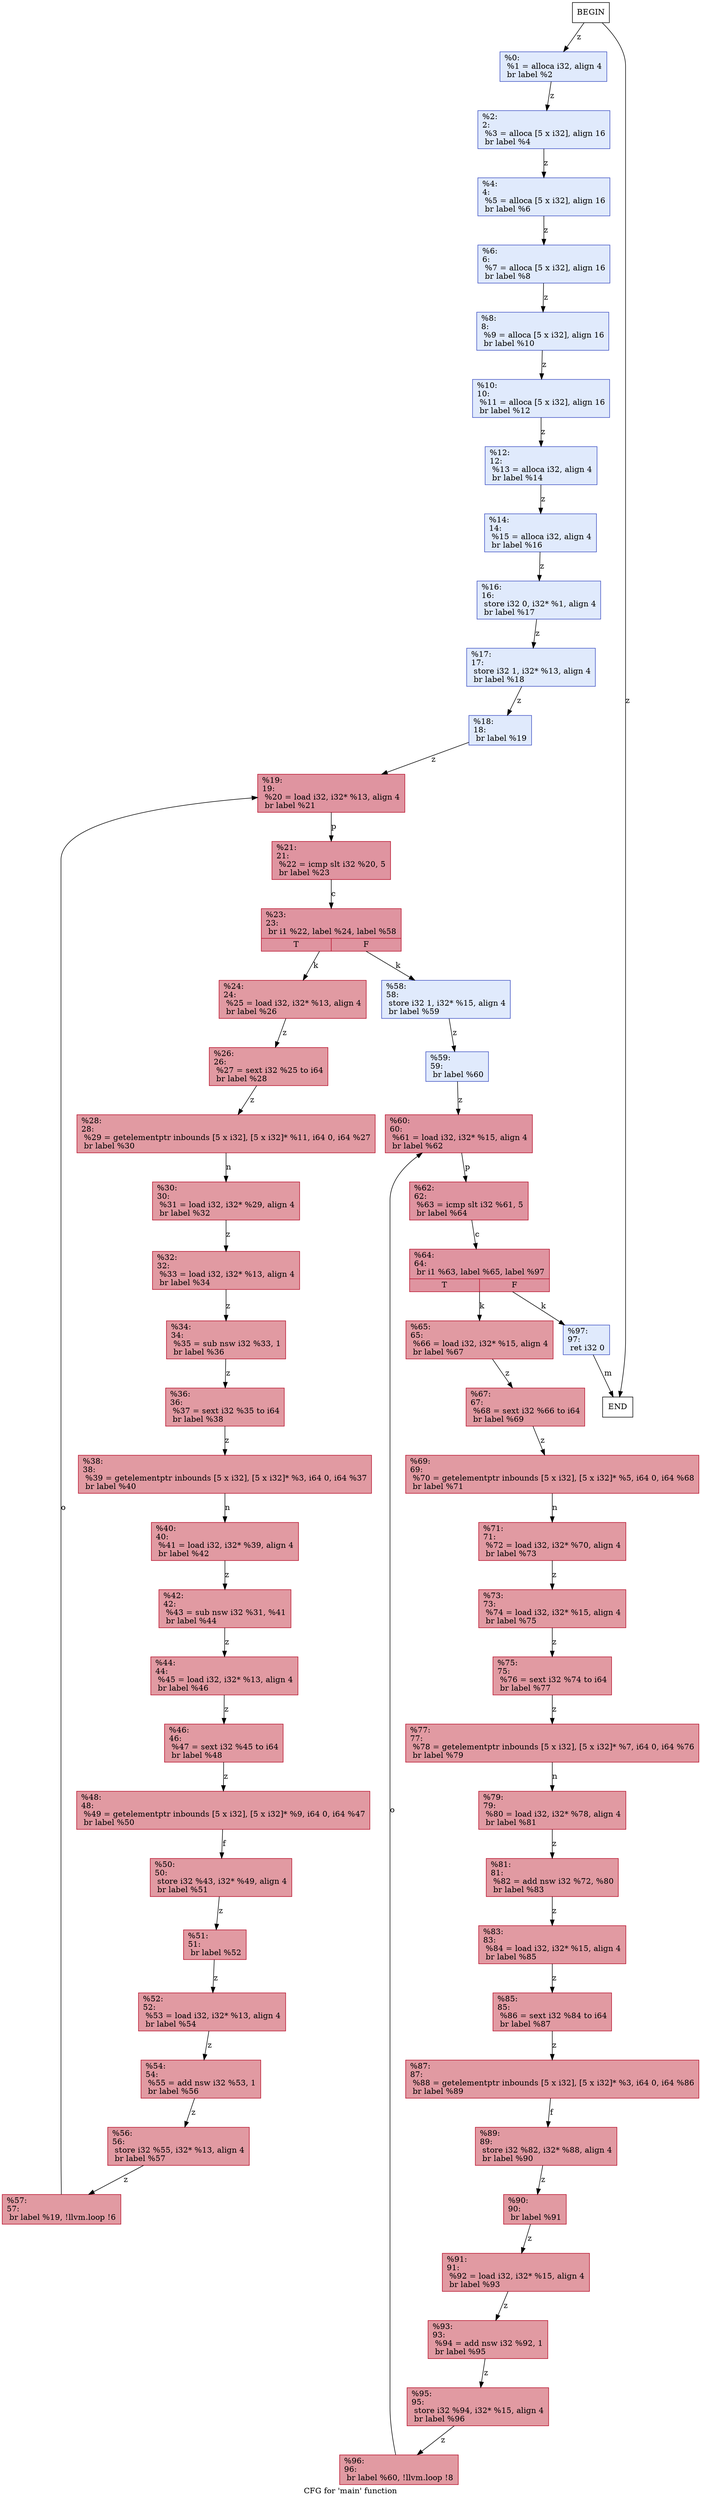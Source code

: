 digraph "CFG for 'main' function" {
	label="CFG for 'main' function";

	Nodebeginmain [shape=record, label="BEGIN"];
	Nodebeginmain -> Node0x1b48560 [label="z"];
	Node0x1b48560 [shape=record,color="#3d50c3ff", style=filled, fillcolor="#b9d0f970",label="{%0:\l  %1 = alloca i32, align 4\l  br label %2\l}"];
	Node0x1b48560 -> Node0x1b48cc0 [label="z"];
	Node0x1b48cc0 [shape=record,color="#3d50c3ff", style=filled, fillcolor="#b9d0f970",label="{%2:\l2:                                                \l  %3 = alloca [5 x i32], align 16\l  br label %4\l}"];
	Node0x1b48cc0 -> Node0x1b49430 [label="z"];
	Node0x1b49430 [shape=record,color="#3d50c3ff", style=filled, fillcolor="#b9d0f970",label="{%4:\l4:                                                \l  %5 = alloca [5 x i32], align 16\l  br label %6\l}"];
	Node0x1b49430 -> Node0x1b495b0 [label="z"];
	Node0x1b495b0 [shape=record,color="#3d50c3ff", style=filled, fillcolor="#b9d0f970",label="{%6:\l6:                                                \l  %7 = alloca [5 x i32], align 16\l  br label %8\l}"];
	Node0x1b495b0 -> Node0x1b496e0 [label="z"];
	Node0x1b496e0 [shape=record,color="#3d50c3ff", style=filled, fillcolor="#b9d0f970",label="{%8:\l8:                                                \l  %9 = alloca [5 x i32], align 16\l  br label %10\l}"];
	Node0x1b496e0 -> Node0x1b494f0 [label="z"];
	Node0x1b494f0 [shape=record,color="#3d50c3ff", style=filled, fillcolor="#b9d0f970",label="{%10:\l10:                                               \l  %11 = alloca [5 x i32], align 16\l  br label %12\l}"];
	Node0x1b494f0 -> Node0x1b498f0 [label="z"];
	Node0x1b498f0 [shape=record,color="#3d50c3ff", style=filled, fillcolor="#b9d0f970",label="{%12:\l12:                                               \l  %13 = alloca i32, align 4\l  br label %14\l}"];
	Node0x1b498f0 -> Node0x1b49a20 [label="z"];
	Node0x1b49a20 [shape=record,color="#3d50c3ff", style=filled, fillcolor="#b9d0f970",label="{%14:\l14:                                               \l  %15 = alloca i32, align 4\l  br label %16\l}"];
	Node0x1b49a20 -> Node0x1b49b50 [label="z"];
	Node0x1b49b50 [shape=record,color="#3d50c3ff", style=filled, fillcolor="#b9d0f970",label="{%16:\l16:                                               \l  store i32 0, i32* %1, align 4\l  br label %17\l}"];
	Node0x1b49b50 -> Node0x1b49c10 [label="z"];
	Node0x1b49c10 [shape=record,color="#3d50c3ff", style=filled, fillcolor="#b9d0f970",label="{%17:\l17:                                               \l  store i32 1, i32* %13, align 4\l  br label %18\l}"];
	Node0x1b49c10 -> Node0x1b49cd0 [label="z"];
	Node0x1b49cd0 [shape=record,color="#3d50c3ff", style=filled, fillcolor="#b9d0f970",label="{%18:\l18:                                               \l  br label %19\l}"];
	Node0x1b49cd0 -> Node0x1b49d90 [label="z"];
	Node0x1b49d90 [shape=record,color="#b70d28ff", style=filled, fillcolor="#b70d2870",label="{%19:\l19:                                               \l  %20 = load i32, i32* %13, align 4\l  br label %21\l}"];
	Node0x1b49d90 -> Node0x1b49ec0 [label="p"];
	Node0x1b49ec0 [shape=record,color="#b70d28ff", style=filled, fillcolor="#b70d2870",label="{%21:\l21:                                               \l  %22 = icmp slt i32 %20, 5\l  br label %23\l}"];
	Node0x1b49ec0 -> Node0x1b49fb0 [label="c"];
	Node0x1b49fb0 [shape=record,color="#b70d28ff", style=filled, fillcolor="#b70d2870",label="{%23:\l23:                                               \l  br i1 %22, label %24, label %58\l|{<s0>T|<s1>F}}"];
	Node0x1b49fb0 -> Node0x1b4a070 [label="k"];
	Node0x1b49fb0 -> Node0x1b4a0c0 [label="k"];
	Node0x1b4a070 [shape=record,color="#b70d28ff", style=filled, fillcolor="#bb1b2c70",label="{%24:\l24:                                               \l  %25 = load i32, i32* %13, align 4\l  br label %26\l}"];
	Node0x1b4a070 -> Node0x1b4a270 [label="z"];
	Node0x1b4a270 [shape=record,color="#b70d28ff", style=filled, fillcolor="#bb1b2c70",label="{%26:\l26:                                               \l  %27 = sext i32 %25 to i64\l  br label %28\l}"];
	Node0x1b4a270 -> Node0x1b4a3a0 [label="z"];
	Node0x1b4a3a0 [shape=record,color="#b70d28ff", style=filled, fillcolor="#bb1b2c70",label="{%28:\l28:                                               \l  %29 = getelementptr inbounds [5 x i32], [5 x i32]* %11, i64 0, i64 %27\l  br label %30\l}"];
	Node0x1b4a3a0 -> Node0x1b4a550 [label="n"];
	Node0x1b4a550 [shape=record,color="#b70d28ff", style=filled, fillcolor="#bb1b2c70",label="{%30:\l30:                                               \l  %31 = load i32, i32* %29, align 4\l  br label %32\l}"];
	Node0x1b4a550 -> Node0x1b4a680 [label="z"];
	Node0x1b4a680 [shape=record,color="#b70d28ff", style=filled, fillcolor="#bb1b2c70",label="{%32:\l32:                                               \l  %33 = load i32, i32* %13, align 4\l  br label %34\l}"];
	Node0x1b4a680 -> Node0x1b4a9c0 [label="z"];
	Node0x1b4a9c0 [shape=record,color="#b70d28ff", style=filled, fillcolor="#bb1b2c70",label="{%34:\l34:                                               \l  %35 = sub nsw i32 %33, 1\l  br label %36\l}"];
	Node0x1b4a9c0 -> Node0x1b4aa80 [label="z"];
	Node0x1b4aa80 [shape=record,color="#b70d28ff", style=filled, fillcolor="#bb1b2c70",label="{%36:\l36:                                               \l  %37 = sext i32 %35 to i64\l  br label %38\l}"];
	Node0x1b4aa80 -> Node0x1b4abb0 [label="z"];
	Node0x1b4abb0 [shape=record,color="#b70d28ff", style=filled, fillcolor="#bb1b2c70",label="{%38:\l38:                                               \l  %39 = getelementptr inbounds [5 x i32], [5 x i32]* %3, i64 0, i64 %37\l  br label %40\l}"];
	Node0x1b4abb0 -> Node0x1b4ad30 [label="n"];
	Node0x1b4ad30 [shape=record,color="#b70d28ff", style=filled, fillcolor="#bb1b2c70",label="{%40:\l40:                                               \l  %41 = load i32, i32* %39, align 4\l  br label %42\l}"];
	Node0x1b4ad30 -> Node0x1b4ae60 [label="z"];
	Node0x1b4ae60 [shape=record,color="#b70d28ff", style=filled, fillcolor="#bb1b2c70",label="{%42:\l42:                                               \l  %43 = sub nsw i32 %31, %41\l  br label %44\l}"];
	Node0x1b4ae60 -> Node0x1b4af20 [label="z"];
	Node0x1b4af20 [shape=record,color="#b70d28ff", style=filled, fillcolor="#bb1b2c70",label="{%44:\l44:                                               \l  %45 = load i32, i32* %13, align 4\l  br label %46\l}"];
	Node0x1b4af20 -> Node0x1b4b050 [label="z"];
	Node0x1b4b050 [shape=record,color="#b70d28ff", style=filled, fillcolor="#bb1b2c70",label="{%46:\l46:                                               \l  %47 = sext i32 %45 to i64\l  br label %48\l}"];
	Node0x1b4b050 -> Node0x1b4b180 [label="z"];
	Node0x1b4b180 [shape=record,color="#b70d28ff", style=filled, fillcolor="#bb1b2c70",label="{%48:\l48:                                               \l  %49 = getelementptr inbounds [5 x i32], [5 x i32]* %9, i64 0, i64 %47\l  br label %50\l}"];
	Node0x1b4b180 -> Node0x1b4b300 [label="f"];
	Node0x1b4b300 [shape=record,color="#b70d28ff", style=filled, fillcolor="#bb1b2c70",label="{%50:\l50:                                               \l  store i32 %43, i32* %49, align 4\l  br label %51\l}"];
	Node0x1b4b300 -> Node0x1b4b3c0 [label="z"];
	Node0x1b4b3c0 [shape=record,color="#b70d28ff", style=filled, fillcolor="#bb1b2c70",label="{%51:\l51:                                               \l  br label %52\l}"];
	Node0x1b4b3c0 -> Node0x1b4b480 [label="z"];
	Node0x1b4b480 [shape=record,color="#b70d28ff", style=filled, fillcolor="#bb1b2c70",label="{%52:\l52:                                               \l  %53 = load i32, i32* %13, align 4\l  br label %54\l}"];
	Node0x1b4b480 -> Node0x1b4b5b0 [label="z"];
	Node0x1b4b5b0 [shape=record,color="#b70d28ff", style=filled, fillcolor="#bb1b2c70",label="{%54:\l54:                                               \l  %55 = add nsw i32 %53, 1\l  br label %56\l}"];
	Node0x1b4b5b0 -> Node0x1b4b700 [label="z"];
	Node0x1b4b700 [shape=record,color="#b70d28ff", style=filled, fillcolor="#bb1b2c70",label="{%56:\l56:                                               \l  store i32 %55, i32* %13, align 4\l  br label %57\l}"];
	Node0x1b4b700 -> Node0x1b4b850 [label="z"];
	Node0x1b4b850 [shape=record,color="#b70d28ff", style=filled, fillcolor="#bb1b2c70",label="{%57:\l57:                                               \l  br label %19, !llvm.loop !6\l}"];
	Node0x1b4b850 -> Node0x1b49d90 [label="o"];
	Node0x1b4a0c0 [shape=record,color="#3d50c3ff", style=filled, fillcolor="#b9d0f970",label="{%58:\l58:                                               \l  store i32 1, i32* %15, align 4\l  br label %59\l}"];
	Node0x1b4a0c0 -> Node0x1b4c4e0 [label="z"];
	Node0x1b4c4e0 [shape=record,color="#3d50c3ff", style=filled, fillcolor="#b9d0f970",label="{%59:\l59:                                               \l  br label %60\l}"];
	Node0x1b4c4e0 -> Node0x1b4c5a0 [label="z"];
	Node0x1b4c5a0 [shape=record,color="#b70d28ff", style=filled, fillcolor="#b70d2870",label="{%60:\l60:                                               \l  %61 = load i32, i32* %15, align 4\l  br label %62\l}"];
	Node0x1b4c5a0 -> Node0x1b4c6d0 [label="p"];
	Node0x1b4c6d0 [shape=record,color="#b70d28ff", style=filled, fillcolor="#b70d2870",label="{%62:\l62:                                               \l  %63 = icmp slt i32 %61, 5\l  br label %64\l}"];
	Node0x1b4c6d0 -> Node0x1b4c820 [label="c"];
	Node0x1b4c820 [shape=record,color="#b70d28ff", style=filled, fillcolor="#b70d2870",label="{%64:\l64:                                               \l  br i1 %63, label %65, label %97\l|{<s0>T|<s1>F}}"];
	Node0x1b4c820 -> Node0x1b4ccf0 [label="k"];
	Node0x1b4c820 -> Node0x1b4cd40 [label="k"];
	Node0x1b4ccf0 [shape=record,color="#b70d28ff", style=filled, fillcolor="#bb1b2c70",label="{%65:\l65:                                               \l  %66 = load i32, i32* %15, align 4\l  br label %67\l}"];
	Node0x1b4ccf0 -> Node0x1b4cef0 [label="z"];
	Node0x1b4cef0 [shape=record,color="#b70d28ff", style=filled, fillcolor="#bb1b2c70",label="{%67:\l67:                                               \l  %68 = sext i32 %66 to i64\l  br label %69\l}"];
	Node0x1b4cef0 -> Node0x1b4d020 [label="z"];
	Node0x1b4d020 [shape=record,color="#b70d28ff", style=filled, fillcolor="#bb1b2c70",label="{%69:\l69:                                               \l  %70 = getelementptr inbounds [5 x i32], [5 x i32]* %5, i64 0, i64 %68\l  br label %71\l}"];
	Node0x1b4d020 -> Node0x1b4d1a0 [label="n"];
	Node0x1b4d1a0 [shape=record,color="#b70d28ff", style=filled, fillcolor="#bb1b2c70",label="{%71:\l71:                                               \l  %72 = load i32, i32* %70, align 4\l  br label %73\l}"];
	Node0x1b4d1a0 -> Node0x1b4d2d0 [label="z"];
	Node0x1b4d2d0 [shape=record,color="#b70d28ff", style=filled, fillcolor="#bb1b2c70",label="{%73:\l73:                                               \l  %74 = load i32, i32* %15, align 4\l  br label %75\l}"];
	Node0x1b4d2d0 -> Node0x1b4d400 [label="z"];
	Node0x1b4d400 [shape=record,color="#b70d28ff", style=filled, fillcolor="#bb1b2c70",label="{%75:\l75:                                               \l  %76 = sext i32 %74 to i64\l  br label %77\l}"];
	Node0x1b4d400 -> Node0x1b4d530 [label="z"];
	Node0x1b4d530 [shape=record,color="#b70d28ff", style=filled, fillcolor="#bb1b2c70",label="{%77:\l77:                                               \l  %78 = getelementptr inbounds [5 x i32], [5 x i32]* %7, i64 0, i64 %76\l  br label %79\l}"];
	Node0x1b4d530 -> Node0x1b4d6b0 [label="n"];
	Node0x1b4d6b0 [shape=record,color="#b70d28ff", style=filled, fillcolor="#bb1b2c70",label="{%79:\l79:                                               \l  %80 = load i32, i32* %78, align 4\l  br label %81\l}"];
	Node0x1b4d6b0 -> Node0x1b4d7e0 [label="z"];
	Node0x1b4d7e0 [shape=record,color="#b70d28ff", style=filled, fillcolor="#bb1b2c70",label="{%81:\l81:                                               \l  %82 = add nsw i32 %72, %80\l  br label %83\l}"];
	Node0x1b4d7e0 -> Node0x1b4d930 [label="z"];
	Node0x1b4d930 [shape=record,color="#b70d28ff", style=filled, fillcolor="#bb1b2c70",label="{%83:\l83:                                               \l  %84 = load i32, i32* %15, align 4\l  br label %85\l}"];
	Node0x1b4d930 -> Node0x1b4da60 [label="z"];
	Node0x1b4da60 [shape=record,color="#b70d28ff", style=filled, fillcolor="#bb1b2c70",label="{%85:\l85:                                               \l  %86 = sext i32 %84 to i64\l  br label %87\l}"];
	Node0x1b4da60 -> Node0x1b4db90 [label="z"];
	Node0x1b4db90 [shape=record,color="#b70d28ff", style=filled, fillcolor="#bb1b2c70",label="{%87:\l87:                                               \l  %88 = getelementptr inbounds [5 x i32], [5 x i32]* %3, i64 0, i64 %86\l  br label %89\l}"];
	Node0x1b4db90 -> Node0x1b4dd10 [label="f"];
	Node0x1b4dd10 [shape=record,color="#b70d28ff", style=filled, fillcolor="#bb1b2c70",label="{%89:\l89:                                               \l  store i32 %82, i32* %88, align 4\l  br label %90\l}"];
	Node0x1b4dd10 -> Node0x1b4de60 [label="z"];
	Node0x1b4de60 [shape=record,color="#b70d28ff", style=filled, fillcolor="#bb1b2c70",label="{%90:\l90:                                               \l  br label %91\l}"];
	Node0x1b4de60 -> Node0x1b4df20 [label="z"];
	Node0x1b4df20 [shape=record,color="#b70d28ff", style=filled, fillcolor="#bb1b2c70",label="{%91:\l91:                                               \l  %92 = load i32, i32* %15, align 4\l  br label %93\l}"];
	Node0x1b4df20 -> Node0x1b4e050 [label="z"];
	Node0x1b4e050 [shape=record,color="#b70d28ff", style=filled, fillcolor="#bb1b2c70",label="{%93:\l93:                                               \l  %94 = add nsw i32 %92, 1\l  br label %95\l}"];
	Node0x1b4e050 -> Node0x1b4e1a0 [label="z"];
	Node0x1b4e1a0 [shape=record,color="#b70d28ff", style=filled, fillcolor="#bb1b2c70",label="{%95:\l95:                                               \l  store i32 %94, i32* %15, align 4\l  br label %96\l}"];
	Node0x1b4e1a0 -> Node0x1b4e2f0 [label="z"];
	Node0x1b4e2f0 [shape=record,color="#b70d28ff", style=filled, fillcolor="#bb1b2c70",label="{%96:\l96:                                               \l  br label %60, !llvm.loop !8\l}"];
	Node0x1b4e2f0 -> Node0x1b4c5a0 [label="o"];
	Node0x1b4cd40 [shape=record,color="#3d50c3ff", style=filled, fillcolor="#b9d0f970",label="{%97:\l97:                                               \l  ret i32 0\l}"];
	Node0x1b4cd40 -> Nodeendmain [label="m"];
	Nodeendmain [shape=record, label="END"];
	Nodebeginmain -> Nodeendmain [label="z"];
}
